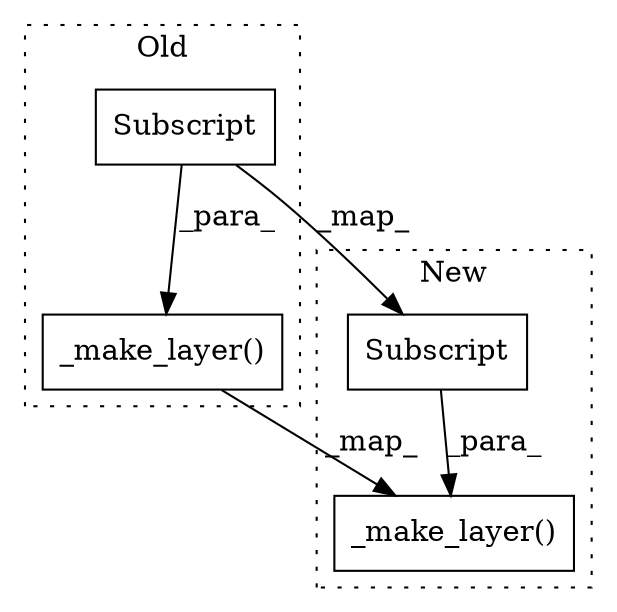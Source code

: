 digraph G {
subgraph cluster0 {
1 [label="_make_layer()" a="75" s="679,721" l="17,11" shape="box"];
3 [label="Subscript" a="63" s="708,0" l="13,0" shape="box"];
label = "Old";
style="dotted";
}
subgraph cluster1 {
2 [label="_make_layer()" a="75" s="856,941" l="30,33" shape="box"];
4 [label="Subscript" a="63" s="928,0" l="13,0" shape="box"];
label = "New";
style="dotted";
}
1 -> 2 [label="_map_"];
3 -> 1 [label="_para_"];
3 -> 4 [label="_map_"];
4 -> 2 [label="_para_"];
}